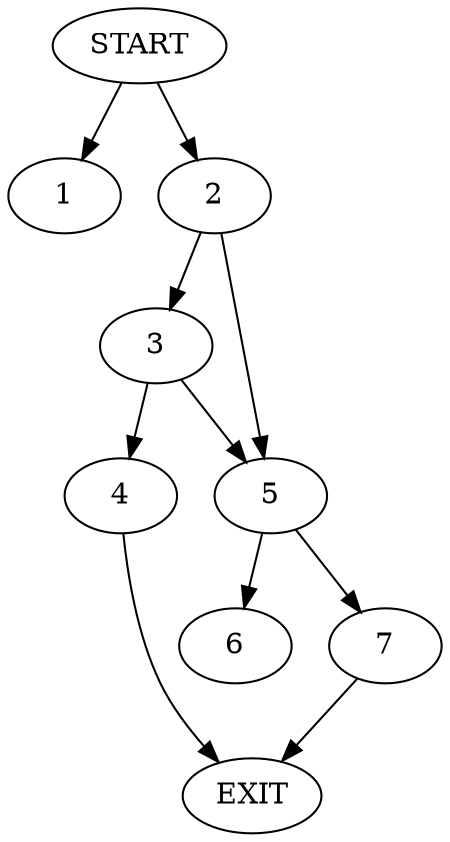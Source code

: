 digraph { 
0 [label="START"];
1;
2;
3;
4;
5;
6;
7;
8[label="EXIT"];
0 -> 1;
0 -> 2;
2 -> 3;
2 -> 5;
3 -> 4;
3 -> 5;
4 -> 8;
5 -> 6;
5 -> 7;
7 -> 8;
}